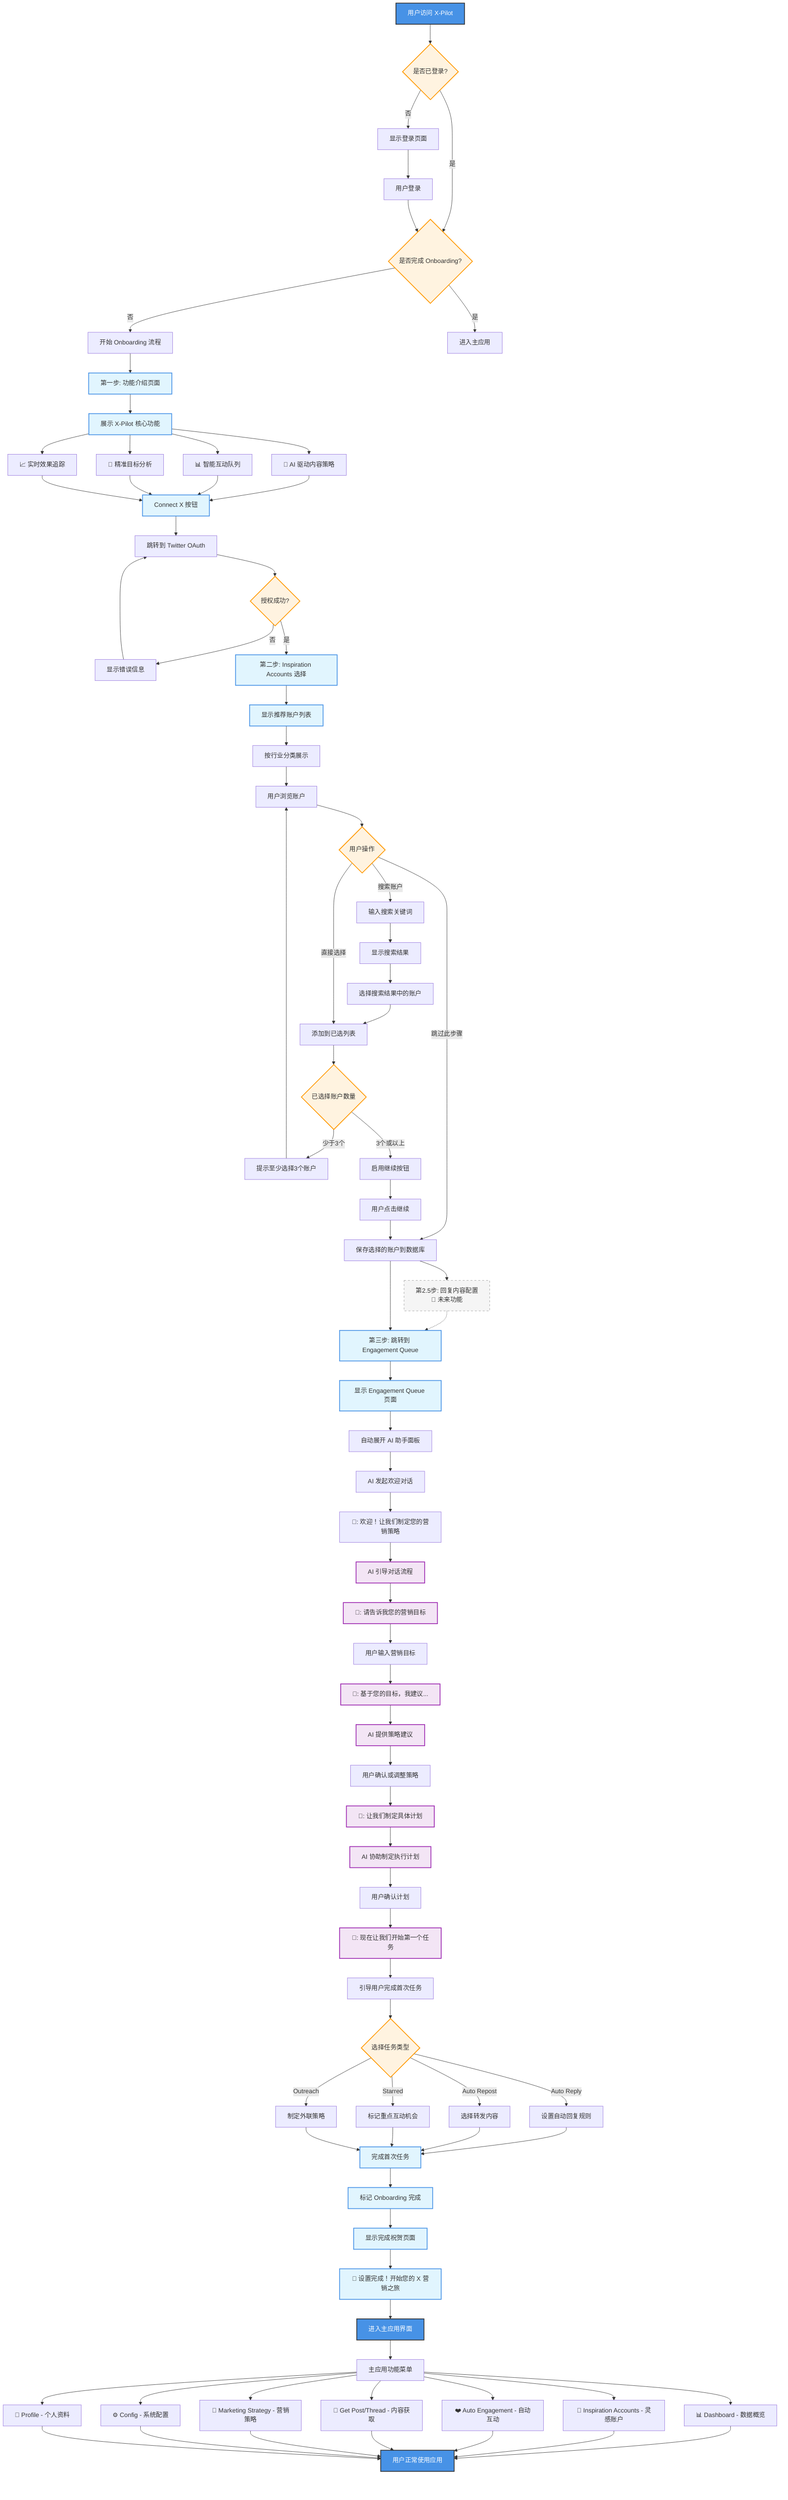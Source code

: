flowchart TD
    A[用户访问 X-Pilot] --> B{是否已登录?}
    B -->|否| C[显示登录页面]
    B -->|是| D{是否完成 Onboarding?}
    
    C --> C1[用户登录]
    C1 --> D
    
    D -->|否| E[开始 Onboarding 流程]
    D -->|是| Z[进入主应用]
    
    %% Onboarding 流程
    E --> F[第一步: 功能介绍页面]
    F --> F1[展示 X-Pilot 核心功能]
    F1 --> F2[🤖 AI 驱动内容策略]
    F1 --> F3[📊 智能互动队列]
    F1 --> F4[🎯 精准目标分析]
    F1 --> F5[📈 实时效果追踪]
    
    F2 --> G[Connect X 按钮]
    F3 --> G
    F4 --> G
    F5 --> G
    
    G --> H[跳转到 Twitter OAuth]
    H --> I{授权成功?}
    I -->|否| H1[显示错误信息]
    H1 --> H
    I -->|是| J[第二步: Inspiration Accounts 选择]
    
    %% Inspiration Accounts 选择流程
    J --> J1[显示推荐账户列表]
    J1 --> J2[按行业分类展示]
    J2 --> J3[用户浏览账户]
    J3 --> J4{用户操作}
    
    J4 -->|搜索账户| J5[输入搜索关键词]
    J5 --> J6[显示搜索结果]
    J6 --> J7[选择搜索结果中的账户]
    J7 --> J8[添加到已选列表]
    
    J4 -->|直接选择| J8
    J4 -->|跳过此步骤| K
    
    J8 --> J9{已选择账户数量}
    J9 -->|少于3个| J10[提示至少选择3个账户]
    J10 --> J3
    J9 -->|3个或以上| J11[启用继续按钮]
    J11 --> J12[用户点击继续]
    J12 --> K[保存选择的账户到数据库]
    
    %% 未来功能预留
    K --> K1[第2.5步: 回复内容配置<br/>🚧 未来功能]
    K1 -.-> L[第三步: 跳转到 Engagement Queue]
    K --> L
    
    %% Engagement Queue 引导流程
    L --> L1[显示 Engagement Queue 页面]
    L1 --> L2[自动展开 AI 助手面板]
    L2 --> L3[AI 发起欢迎对话]
    L3 --> L4["🤖: 欢迎！让我们制定您的营销策略"]
    
    L4 --> M[AI 引导对话流程]
    M --> M1["🤖: 请告诉我您的营销目标"]
    M1 --> M2[用户输入营销目标]
    M2 --> M3["🤖: 基于您的目标，我建议..."]
    M3 --> M4[AI 提供策略建议]
    M4 --> M5[用户确认或调整策略]
    M5 --> M6["🤖: 让我们制定具体计划"]
    M6 --> M7[AI 协助制定执行计划]
    M7 --> M8[用户确认计划]
    M8 --> M9["🤖: 现在让我们开始第一个任务"]
    
    M9 --> N[引导用户完成首次任务]
    N --> N1{选择任务类型}
    N1 -->|Auto Reply| N2[设置自动回复规则]
    N1 -->|Auto Repost| N3[选择转发内容]
    N1 -->|Starred| N4[标记重点互动机会]
    N1 -->|Outreach| N5[制定外联策略]
    
    N2 --> O[完成首次任务]
    N3 --> O
    N4 --> O
    N5 --> O
    
    O --> P[标记 Onboarding 完成]
    P --> Q[显示完成祝贺页面]
    Q --> R["🎉 设置完成！开始您的 X 营销之旅"]
    R --> S[进入主应用界面]
    
    %% 主应用功能模块
    S --> T[主应用功能菜单]
    T --> T1[📊 Dashboard - 数据概览]
    T --> T2[👥 Inspiration Accounts - 灵感账户]
    T --> T3[❤️ Auto Engagement - 自动互动]
    T --> T4[💬 Get Post/Thread - 内容获取]
    T --> T5[🎯 Marketing Strategy - 营销策略]
    T --> T6[⚙️ Config - 系统配置]
    T --> T7[👤 Profile - 个人资料]
    
    %% 用户可以在任意时间访问这些功能
    T1 --> U[用户正常使用应用]
    T2 --> U
    T3 --> U
    T4 --> U
    T5 --> U
    T6 --> U
    T7 --> U
    
    %% 样式定义
    classDef startEnd fill:#4792E6,stroke:#333,stroke-width:2px,color:#fff
    classDef process fill:#e1f5fe,stroke:#4792E6,stroke-width:2px
    classDef decision fill:#fff3e0,stroke:#ff9800,stroke-width:2px
    classDef aiProcess fill:#f3e5f5,stroke:#9c27b0,stroke-width:2px
    classDef future fill:#f5f5f5,stroke:#999,stroke-width:1px,stroke-dasharray: 5 5
    
    class A,S,U startEnd
    class F,F1,G,J,J1,L,L1,O,P,Q,R process
    class B,D,I,J4,J9,N1 decision
    class M,M1,M3,M4,M6,M7,M9 aiProcess
    class K1 future
